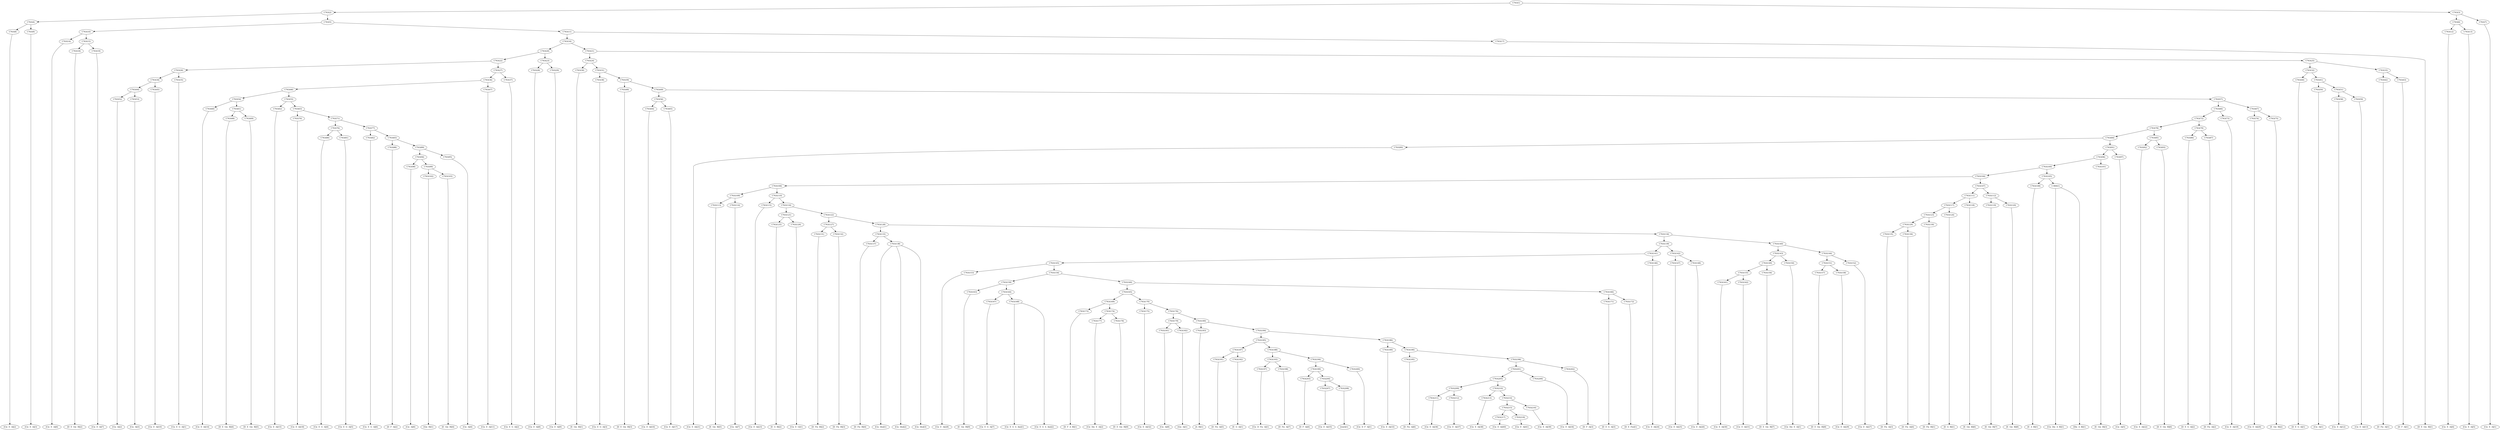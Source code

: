 digraph sample{
"C763(1)"->"C763(2)"
"C763(1)"->"C763(3)"
"C763(2)"->"C763(4)"
"C763(2)"->"C763(5)"
"C763(3)"->"C763(6)"
"C763(3)"->"C763(7)"
"C763(4)"->"C763(8)"
"C763(4)"->"C763(9)"
"C763(5)"->"C763(10)"
"C763(5)"->"C763(11)"
"C763(6)"->"C763(12)"
"C763(6)"->"C763(13)"
"C763(7)"->"[Cis  E  A](1)"
"C763(8)"->"[Cis  E  A](2)"
"C763(9)"->"[Cis  E  A](3)"
"C763(10)"->"C763(14)"
"C763(10)"->"C763(15)"
"C763(11)"->"C763(16)"
"C763(11)"->"C763(17)"
"C763(12)"->"[Cis  E  A](4)"
"C763(13)"->"[Cis  E  A](5)"
"C763(14)"->"[Cis  E  A](6)"
"C763(15)"->"C763(18)"
"C763(15)"->"C763(19)"
"C763(16)"->"C763(20)"
"C763(16)"->"C763(21)"
"C763(17)"->"[D  E  Gis  B](1)"
"C763(18)"->"[D  E  Gis  B](2)"
"C763(19)"->"[Cis  E  A](7)"
"C763(20)"->"C763(22)"
"C763(20)"->"C763(23)"
"C763(21)"->"C763(24)"
"C763(21)"->"C763(25)"
"C763(22)"->"C763(26)"
"C763(22)"->"C763(27)"
"C763(23)"->"C763(28)"
"C763(23)"->"C763(29)"
"C763(24)"->"C763(30)"
"C763(24)"->"C763(31)"
"C763(25)"->"C763(32)"
"C763(25)"->"C763(33)"
"C763(26)"->"C763(34)"
"C763(26)"->"C763(35)"
"C763(27)"->"C763(36)"
"C763(27)"->"C763(37)"
"C763(28)"->"[Cis  E  A](8)"
"C763(29)"->"[Cis  E  A](9)"
"C763(30)"->"[E  Gis  B](1)"
"C763(31)"->"C763(38)"
"C763(31)"->"C763(39)"
"C763(32)"->"C763(40)"
"C763(32)"->"C763(41)"
"C763(33)"->"C763(42)"
"C763(33)"->"C763(43)"
"C763(34)"->"C763(44)"
"C763(34)"->"C763(45)"
"C763(35)"->"[Cis  E  G  A](1)"
"C763(36)"->"C763(46)"
"C763(36)"->"C763(47)"
"C763(37)"->"[Cis  E  G  A](2)"
"C763(38)"->"[Cis  E  G  A](3)"
"C763(39)"->"C763(48)"
"C763(39)"->"C763(49)"
"C763(40)"->"[D  E  G  A](1)"
"C763(41)"->"C763(50)"
"C763(41)"->"C763(51)"
"C763(42)"->"[D  Fis  A](1)"
"C763(43)"->"[D  F  A](1)"
"C763(44)"->"C763(52)"
"C763(44)"->"C763(53)"
"C763(45)"->"[Cis  E  A](10)"
"C763(46)"->"C763(54)"
"C763(46)"->"C763(55)"
"C763(47)"->"[Cis  E  A](11)"
"C763(48)"->"[D  E  Gis  B](3)"
"C763(49)"->"C763(56)"
"C763(49)"->"C763(57)"
"C763(50)"->"[Cis  A](1)"
"C763(51)"->"C763(58)"
"C763(51)"->"C763(59)"
"C763(52)"->"[Cis  A](2)"
"C763(53)"->"[Cis  A](3)"
"C763(54)"->"C763(60)"
"C763(54)"->"C763(61)"
"C763(55)"->"C763(62)"
"C763(55)"->"C763(63)"
"C763(56)"->"C763(64)"
"C763(56)"->"C763(65)"
"C763(57)"->"C763(66)"
"C763(57)"->"C763(67)"
"C763(58)"->"[Cis  E  A](12)"
"C763(59)"->"[Cis  E  A](13)"
"C763(60)"->"[Cis  E  A](14)"
"C763(61)"->"C763(68)"
"C763(61)"->"C763(69)"
"C763(62)"->"[Cis  E  A](15)"
"C763(63)"->"C763(70)"
"C763(63)"->"C763(71)"
"C763(64)"->"[Cis  E  A](16)"
"C763(65)"->"[Cis  E  A](17)"
"C763(66)"->"C763(72)"
"C763(66)"->"C763(73)"
"C763(67)"->"C763(74)"
"C763(67)"->"C763(75)"
"C763(68)"->"[D  E  Gis  B](4)"
"C763(69)"->"[D  E  Gis  B](5)"
"C763(70)"->"[Cis  E  A](18)"
"C763(71)"->"C763(76)"
"C763(71)"->"C763(77)"
"C763(72)"->"C763(78)"
"C763(72)"->"C763(79)"
"C763(73)"->"[Cis  E  A](19)"
"C763(74)"->"[Cis  E  A](20)"
"C763(75)"->"[E  Gis  B](2)"
"C763(76)"->"C763(80)"
"C763(76)"->"C763(81)"
"C763(77)"->"C763(82)"
"C763(77)"->"C763(83)"
"C763(78)"->"C763(84)"
"C763(78)"->"C763(85)"
"C763(79)"->"C763(86)"
"C763(79)"->"C763(87)"
"C763(80)"->"[Cis  E  G  A](4)"
"C763(81)"->"[Cis  E  G  A](5)"
"C763(82)"->"[Cis  E  G  A](6)"
"C763(83)"->"C763(88)"
"C763(83)"->"C763(89)"
"C763(84)"->"C763(90)"
"C763(84)"->"C763(91)"
"C763(85)"->"C763(92)"
"C763(85)"->"C763(93)"
"C763(86)"->"[D  E  G  A](2)"
"C763(87)"->"[D  Fis  A](2)"
"C763(88)"->"[D  F  A](2)"
"C763(89)"->"C763(94)"
"C763(89)"->"C763(95)"
"C763(90)"->"[Cis  E  A](21)"
"C763(91)"->"C763(96)"
"C763(91)"->"C763(97)"
"C763(92)"->"[Cis  E  A](22)"
"C763(93)"->"[D  E  Gis  B](6)"
"C763(94)"->"C763(98)"
"C763(94)"->"C763(99)"
"C763(95)"->"[Cis  A](4)"
"C763(96)"->"C763(100)"
"C763(96)"->"C763(101)"
"C763(97)"->"[Cis  A](5)"
"C763(98)"->"[Cis  A](6)"
"C763(99)"->"C763(102)"
"C763(99)"->"C763(103)"
"C763(100)"->"C763(104)"
"C763(100)"->"C763(105)"
"C763(101)"->"[E  Gis  B](3)"
"C763(102)"->"[Gis  B](1)"
"C763(103)"->"[E  Gis  B](4)"
"C763(104)"->"C763(106)"
"C763(104)"->"C763(107)"
"C763(105)"->"C763(108)"
"C763(105)"->"C-900(1)"
"C763(106)"->"C763(109)"
"C763(106)"->"C763(110)"
"C763(107)"->"C763(111)"
"C763(107)"->"C763(112)"
"C763(108)"->"[E  A  B](1)"
"C-900(1)"->"[Cis  Dis  A  B](1)"
"C-900(1)"->"[Dis  A  B](1)"
"C763(109)"->"C763(113)"
"C763(109)"->"C763(114)"
"C763(110)"->"C763(115)"
"C763(110)"->"C763(116)"
"C763(111)"->"C763(117)"
"C763(111)"->"C763(118)"
"C763(112)"->"C763(119)"
"C763(112)"->"C763(120)"
"C763(113)"->"[E  Gis  B](5)"
"C763(114)"->"[Cis  A](7)"
"C763(115)"->"[Cis  E  A](23)"
"C763(116)"->"C763(121)"
"C763(116)"->"C763(122)"
"C763(117)"->"C763(123)"
"C763(117)"->"C763(124)"
"C763(118)"->"[E  Gis  B](6)"
"C763(119)"->"[E  Gis  B](7)"
"C763(120)"->"[E  Gis  B](8)"
"C763(121)"->"C763(125)"
"C763(121)"->"C763(126)"
"C763(122)"->"C763(127)"
"C763(122)"->"C763(128)"
"C763(123)"->"C763(129)"
"C763(123)"->"C763(130)"
"C763(124)"->"[E  G  B](1)"
"C763(125)"->"[E  G  B](2)"
"C763(126)"->"[Cis  E  G](1)"
"C763(127)"->"C763(131)"
"C763(127)"->"C763(132)"
"C763(128)"->"C763(133)"
"C763(128)"->"C763(134)"
"C763(129)"->"C763(135)"
"C763(129)"->"C763(136)"
"C763(130)"->"[D  Fis  B](1)"
"C763(131)"->"[D  Fis  B](2)"
"C763(132)"->"[D  Fis  B](3)"
"C763(133)"->"C763(137)"
"C763(133)"->"C763(138)"
"C763(134)"->"C763(139)"
"C763(134)"->"C763(140)"
"C763(135)"->"[D  Fis  A](3)"
"C763(136)"->"[D  Fis  A](4)"
"C763(137)"->"[D  Fis  B](4)"
"C763(138)"->"[Cis  Dis](1)"
"C763(138)"->"[Cis  Dis](2)"
"C763(138)"->"[Cis  Dis](3)"
"C763(139)"->"C763(141)"
"C763(139)"->"C763(142)"
"C763(140)"->"C763(143)"
"C763(140)"->"C763(144)"
"C763(141)"->"C763(145)"
"C763(141)"->"C763(146)"
"C763(142)"->"C763(147)"
"C763(142)"->"C763(148)"
"C763(143)"->"C763(149)"
"C763(143)"->"C763(150)"
"C763(144)"->"C763(151)"
"C763(144)"->"C763(152)"
"C763(145)"->"C763(153)"
"C763(145)"->"C763(154)"
"C763(146)"->"[Cis  E  A](24)"
"C763(147)"->"[Cis  E  A](25)"
"C763(148)"->"[Cis  E  A](26)"
"C763(149)"->"C763(155)"
"C763(149)"->"C763(156)"
"C763(150)"->"[Cis  Dis  E  A](1)"
"C763(151)"->"C763(157)"
"C763(151)"->"C763(158)"
"C763(152)"->"[Cis  E  A](27)"
"C763(153)"->"[Cis  E  A](28)"
"C763(154)"->"C763(159)"
"C763(154)"->"C763(160)"
"C763(155)"->"C763(161)"
"C763(155)"->"C763(162)"
"C763(156)"->"[D  E  Gis  B](7)"
"C763(157)"->"[D  E  Gis  B](8)"
"C763(158)"->"[Cis  E  A](29)"
"C763(159)"->"C763(163)"
"C763(159)"->"C763(164)"
"C763(160)"->"C763(165)"
"C763(160)"->"C763(166)"
"C763(161)"->"[Cis  E  A](30)"
"C763(162)"->"[Cis  E  A](31)"
"C763(163)"->"[E  Gis  B](9)"
"C763(164)"->"C763(167)"
"C763(164)"->"C763(168)"
"C763(165)"->"C763(169)"
"C763(165)"->"C763(170)"
"C763(166)"->"C763(171)"
"C763(166)"->"C763(172)"
"C763(167)"->"[Cis  E  G  A](7)"
"C763(168)"->"[Cis  E  G  A  Ais](1)"
"C763(168)"->"[Cis  E  G  A  Ais](2)"
"C763(169)"->"C763(173)"
"C763(169)"->"C763(174)"
"C763(170)"->"C763(175)"
"C763(170)"->"C763(176)"
"C763(171)"->"[D  E  G  A](3)"
"C763(172)"->"[D  E  Fis](1)"
"C763(173)"->"[D  F  A  B](1)"
"C763(174)"->"C763(177)"
"C763(174)"->"C763(178)"
"C763(175)"->"[Cis  E  A](32)"
"C763(176)"->"C763(179)"
"C763(176)"->"C763(180)"
"C763(177)"->"[Cis  Dis  E  A](2)"
"C763(178)"->"[D  E  Gis  B](9)"
"C763(179)"->"C763(181)"
"C763(179)"->"C763(182)"
"C763(180)"->"C763(183)"
"C763(180)"->"C763(184)"
"C763(181)"->"[Cis  A](8)"
"C763(182)"->"[Gis  A](1)"
"C763(183)"->"[A  B](1)"
"C763(184)"->"C763(185)"
"C763(184)"->"C763(186)"
"C763(185)"->"C763(187)"
"C763(185)"->"C763(188)"
"C763(186)"->"C763(189)"
"C763(186)"->"C763(190)"
"C763(187)"->"C763(191)"
"C763(187)"->"C763(192)"
"C763(188)"->"C763(193)"
"C763(188)"->"C763(194)"
"C763(189)"->"[Cis  E  A](33)"
"C763(190)"->"C763(195)"
"C763(190)"->"C763(196)"
"C763(191)"->"[D  Fis  A](5)"
"C763(192)"->"[E  G  A](1)"
"C763(193)"->"C763(197)"
"C763(193)"->"C763(198)"
"C763(194)"->"C763(199)"
"C763(194)"->"C763(200)"
"C763(195)"->"[D  Fis  A](6)"
"C763(196)"->"C763(201)"
"C763(196)"->"C763(202)"
"C763(197)"->"[Cis  D  Fis  A](1)"
"C763(198)"->"[D  Fis  A](7)"
"C763(199)"->"C763(203)"
"C763(199)"->"C763(204)"
"C763(200)"->"[Cis  D  F  A](1)"
"C763(201)"->"C763(205)"
"C763(201)"->"C763(206)"
"C763(202)"->"[D  F  A](3)"
"C763(203)"->"[D  F  A](4)"
"C763(204)"->"C763(207)"
"C763(204)"->"C763(208)"
"C763(205)"->"C763(209)"
"C763(205)"->"C763(210)"
"C763(206)"->"[Cis  E  A](34)"
"C763(207)"->"[Cis  E  A](35)"
"C763(208)"->"[rest](1)"
"C763(209)"->"C763(211)"
"C763(209)"->"C763(212)"
"C763(210)"->"C763(213)"
"C763(210)"->"C763(214)"
"C763(211)"->"[Cis  E  A](36)"
"C763(212)"->"[Cis  E  A](37)"
"C763(213)"->"[Cis  E  A](38)"
"C763(214)"->"C763(215)"
"C763(214)"->"C763(216)"
"C763(215)"->"C763(217)"
"C763(215)"->"C763(218)"
"C763(216)"->"[Cis  E  A](39)"
"C763(217)"->"[Cis  E  A](40)"
"C763(218)"->"[Cis  E  A](41)"
{rank = min; "C763(1)";}
{rank = same; "C763(2)"; "C763(3)";}
{rank = same; "C763(4)"; "C763(5)"; "C763(6)"; "C763(7)";}
{rank = same; "C763(8)"; "C763(9)"; "C763(10)"; "C763(11)"; "C763(12)"; "C763(13)";}
{rank = same; "C763(14)"; "C763(15)"; "C763(16)"; "C763(17)";}
{rank = same; "C763(18)"; "C763(19)"; "C763(20)"; "C763(21)";}
{rank = same; "C763(22)"; "C763(23)"; "C763(24)"; "C763(25)";}
{rank = same; "C763(26)"; "C763(27)"; "C763(28)"; "C763(29)"; "C763(30)"; "C763(31)"; "C763(32)"; "C763(33)";}
{rank = same; "C763(34)"; "C763(35)"; "C763(36)"; "C763(37)"; "C763(38)"; "C763(39)"; "C763(40)"; "C763(41)"; "C763(42)"; "C763(43)";}
{rank = same; "C763(44)"; "C763(45)"; "C763(46)"; "C763(47)"; "C763(48)"; "C763(49)"; "C763(50)"; "C763(51)";}
{rank = same; "C763(52)"; "C763(53)"; "C763(54)"; "C763(55)"; "C763(56)"; "C763(57)"; "C763(58)"; "C763(59)";}
{rank = same; "C763(60)"; "C763(61)"; "C763(62)"; "C763(63)"; "C763(64)"; "C763(65)"; "C763(66)"; "C763(67)";}
{rank = same; "C763(68)"; "C763(69)"; "C763(70)"; "C763(71)"; "C763(72)"; "C763(73)"; "C763(74)"; "C763(75)";}
{rank = same; "C763(76)"; "C763(77)"; "C763(78)"; "C763(79)";}
{rank = same; "C763(80)"; "C763(81)"; "C763(82)"; "C763(83)"; "C763(84)"; "C763(85)"; "C763(86)"; "C763(87)";}
{rank = same; "C763(88)"; "C763(89)"; "C763(90)"; "C763(91)"; "C763(92)"; "C763(93)";}
{rank = same; "C763(94)"; "C763(95)"; "C763(96)"; "C763(97)";}
{rank = same; "C763(98)"; "C763(99)"; "C763(100)"; "C763(101)";}
{rank = same; "C763(102)"; "C763(103)"; "C763(104)"; "C763(105)";}
{rank = same; "C763(106)"; "C763(107)"; "C763(108)"; "C-900(1)";}
{rank = same; "C763(109)"; "C763(110)"; "C763(111)"; "C763(112)";}
{rank = same; "C763(113)"; "C763(114)"; "C763(115)"; "C763(116)"; "C763(117)"; "C763(118)"; "C763(119)"; "C763(120)";}
{rank = same; "C763(121)"; "C763(122)"; "C763(123)"; "C763(124)";}
{rank = same; "C763(125)"; "C763(126)"; "C763(127)"; "C763(128)"; "C763(129)"; "C763(130)";}
{rank = same; "C763(131)"; "C763(132)"; "C763(133)"; "C763(134)"; "C763(135)"; "C763(136)";}
{rank = same; "C763(137)"; "C763(138)"; "C763(139)"; "C763(140)";}
{rank = same; "C763(141)"; "C763(142)"; "C763(143)"; "C763(144)";}
{rank = same; "C763(145)"; "C763(146)"; "C763(147)"; "C763(148)"; "C763(149)"; "C763(150)"; "C763(151)"; "C763(152)";}
{rank = same; "C763(153)"; "C763(154)"; "C763(155)"; "C763(156)"; "C763(157)"; "C763(158)";}
{rank = same; "C763(159)"; "C763(160)"; "C763(161)"; "C763(162)";}
{rank = same; "C763(163)"; "C763(164)"; "C763(165)"; "C763(166)";}
{rank = same; "C763(167)"; "C763(168)"; "C763(169)"; "C763(170)"; "C763(171)"; "C763(172)";}
{rank = same; "C763(173)"; "C763(174)"; "C763(175)"; "C763(176)";}
{rank = same; "C763(177)"; "C763(178)"; "C763(179)"; "C763(180)";}
{rank = same; "C763(181)"; "C763(182)"; "C763(183)"; "C763(184)";}
{rank = same; "C763(185)"; "C763(186)";}
{rank = same; "C763(187)"; "C763(188)"; "C763(189)"; "C763(190)";}
{rank = same; "C763(191)"; "C763(192)"; "C763(193)"; "C763(194)"; "C763(195)"; "C763(196)";}
{rank = same; "C763(197)"; "C763(198)"; "C763(199)"; "C763(200)"; "C763(201)"; "C763(202)";}
{rank = same; "C763(203)"; "C763(204)"; "C763(205)"; "C763(206)";}
{rank = same; "C763(207)"; "C763(208)"; "C763(209)"; "C763(210)";}
{rank = same; "C763(211)"; "C763(212)"; "C763(213)"; "C763(214)";}
{rank = same; "C763(215)"; "C763(216)";}
{rank = same; "C763(217)"; "C763(218)";}
{rank = same; "[Cis  E  A](1)"; "[Cis  E  A](2)"; "[Cis  E  A](3)"; "[Cis  E  A](4)"; "[Cis  E  A](5)"; "[Cis  E  A](6)"; "[D  E  Gis  B](1)"; "[D  E  Gis  B](2)"; "[Cis  E  A](7)"; "[Cis  E  A](8)"; "[Cis  E  A](9)"; "[E  Gis  B](1)"; "[Cis  E  G  A](1)"; "[Cis  E  G  A](2)"; "[Cis  E  G  A](3)"; "[D  E  G  A](1)"; "[D  Fis  A](1)"; "[D  F  A](1)"; "[Cis  E  A](10)"; "[Cis  E  A](11)"; "[D  E  Gis  B](3)"; "[Cis  A](1)"; "[Cis  A](2)"; "[Cis  A](3)"; "[Cis  E  A](12)"; "[Cis  E  A](13)"; "[Cis  E  A](14)"; "[Cis  E  A](15)"; "[Cis  E  A](16)"; "[Cis  E  A](17)"; "[D  E  Gis  B](4)"; "[D  E  Gis  B](5)"; "[Cis  E  A](18)"; "[Cis  E  A](19)"; "[Cis  E  A](20)"; "[E  Gis  B](2)"; "[Cis  E  G  A](4)"; "[Cis  E  G  A](5)"; "[Cis  E  G  A](6)"; "[D  E  G  A](2)"; "[D  Fis  A](2)"; "[D  F  A](2)"; "[Cis  E  A](21)"; "[Cis  E  A](22)"; "[D  E  Gis  B](6)"; "[Cis  A](4)"; "[Cis  A](5)"; "[Cis  A](6)"; "[E  Gis  B](3)"; "[Gis  B](1)"; "[E  Gis  B](4)"; "[E  A  B](1)"; "[Cis  Dis  A  B](1)"; "[Dis  A  B](1)"; "[E  Gis  B](5)"; "[Cis  A](7)"; "[Cis  E  A](23)"; "[E  Gis  B](6)"; "[E  Gis  B](7)"; "[E  Gis  B](8)"; "[E  G  B](1)"; "[E  G  B](2)"; "[Cis  E  G](1)"; "[D  Fis  B](1)"; "[D  Fis  B](2)"; "[D  Fis  B](3)"; "[D  Fis  A](3)"; "[D  Fis  A](4)"; "[D  Fis  B](4)"; "[Cis  Dis](1)"; "[Cis  Dis](2)"; "[Cis  Dis](3)"; "[Cis  E  A](24)"; "[Cis  E  A](25)"; "[Cis  E  A](26)"; "[Cis  Dis  E  A](1)"; "[Cis  E  A](27)"; "[Cis  E  A](28)"; "[D  E  Gis  B](7)"; "[D  E  Gis  B](8)"; "[Cis  E  A](29)"; "[Cis  E  A](30)"; "[Cis  E  A](31)"; "[E  Gis  B](9)"; "[Cis  E  G  A](7)"; "[Cis  E  G  A  Ais](1)"; "[Cis  E  G  A  Ais](2)"; "[D  E  G  A](3)"; "[D  E  Fis](1)"; "[D  F  A  B](1)"; "[Cis  E  A](32)"; "[Cis  Dis  E  A](2)"; "[D  E  Gis  B](9)"; "[Cis  A](8)"; "[Gis  A](1)"; "[A  B](1)"; "[Cis  E  A](33)"; "[D  Fis  A](5)"; "[E  G  A](1)"; "[D  Fis  A](6)"; "[Cis  D  Fis  A](1)"; "[D  Fis  A](7)"; "[Cis  D  F  A](1)"; "[D  F  A](3)"; "[D  F  A](4)"; "[Cis  E  A](34)"; "[Cis  E  A](35)"; "[rest](1)"; "[Cis  E  A](36)"; "[Cis  E  A](37)"; "[Cis  E  A](38)"; "[Cis  E  A](39)"; "[Cis  E  A](40)"; "[Cis  E  A](41)";}
}